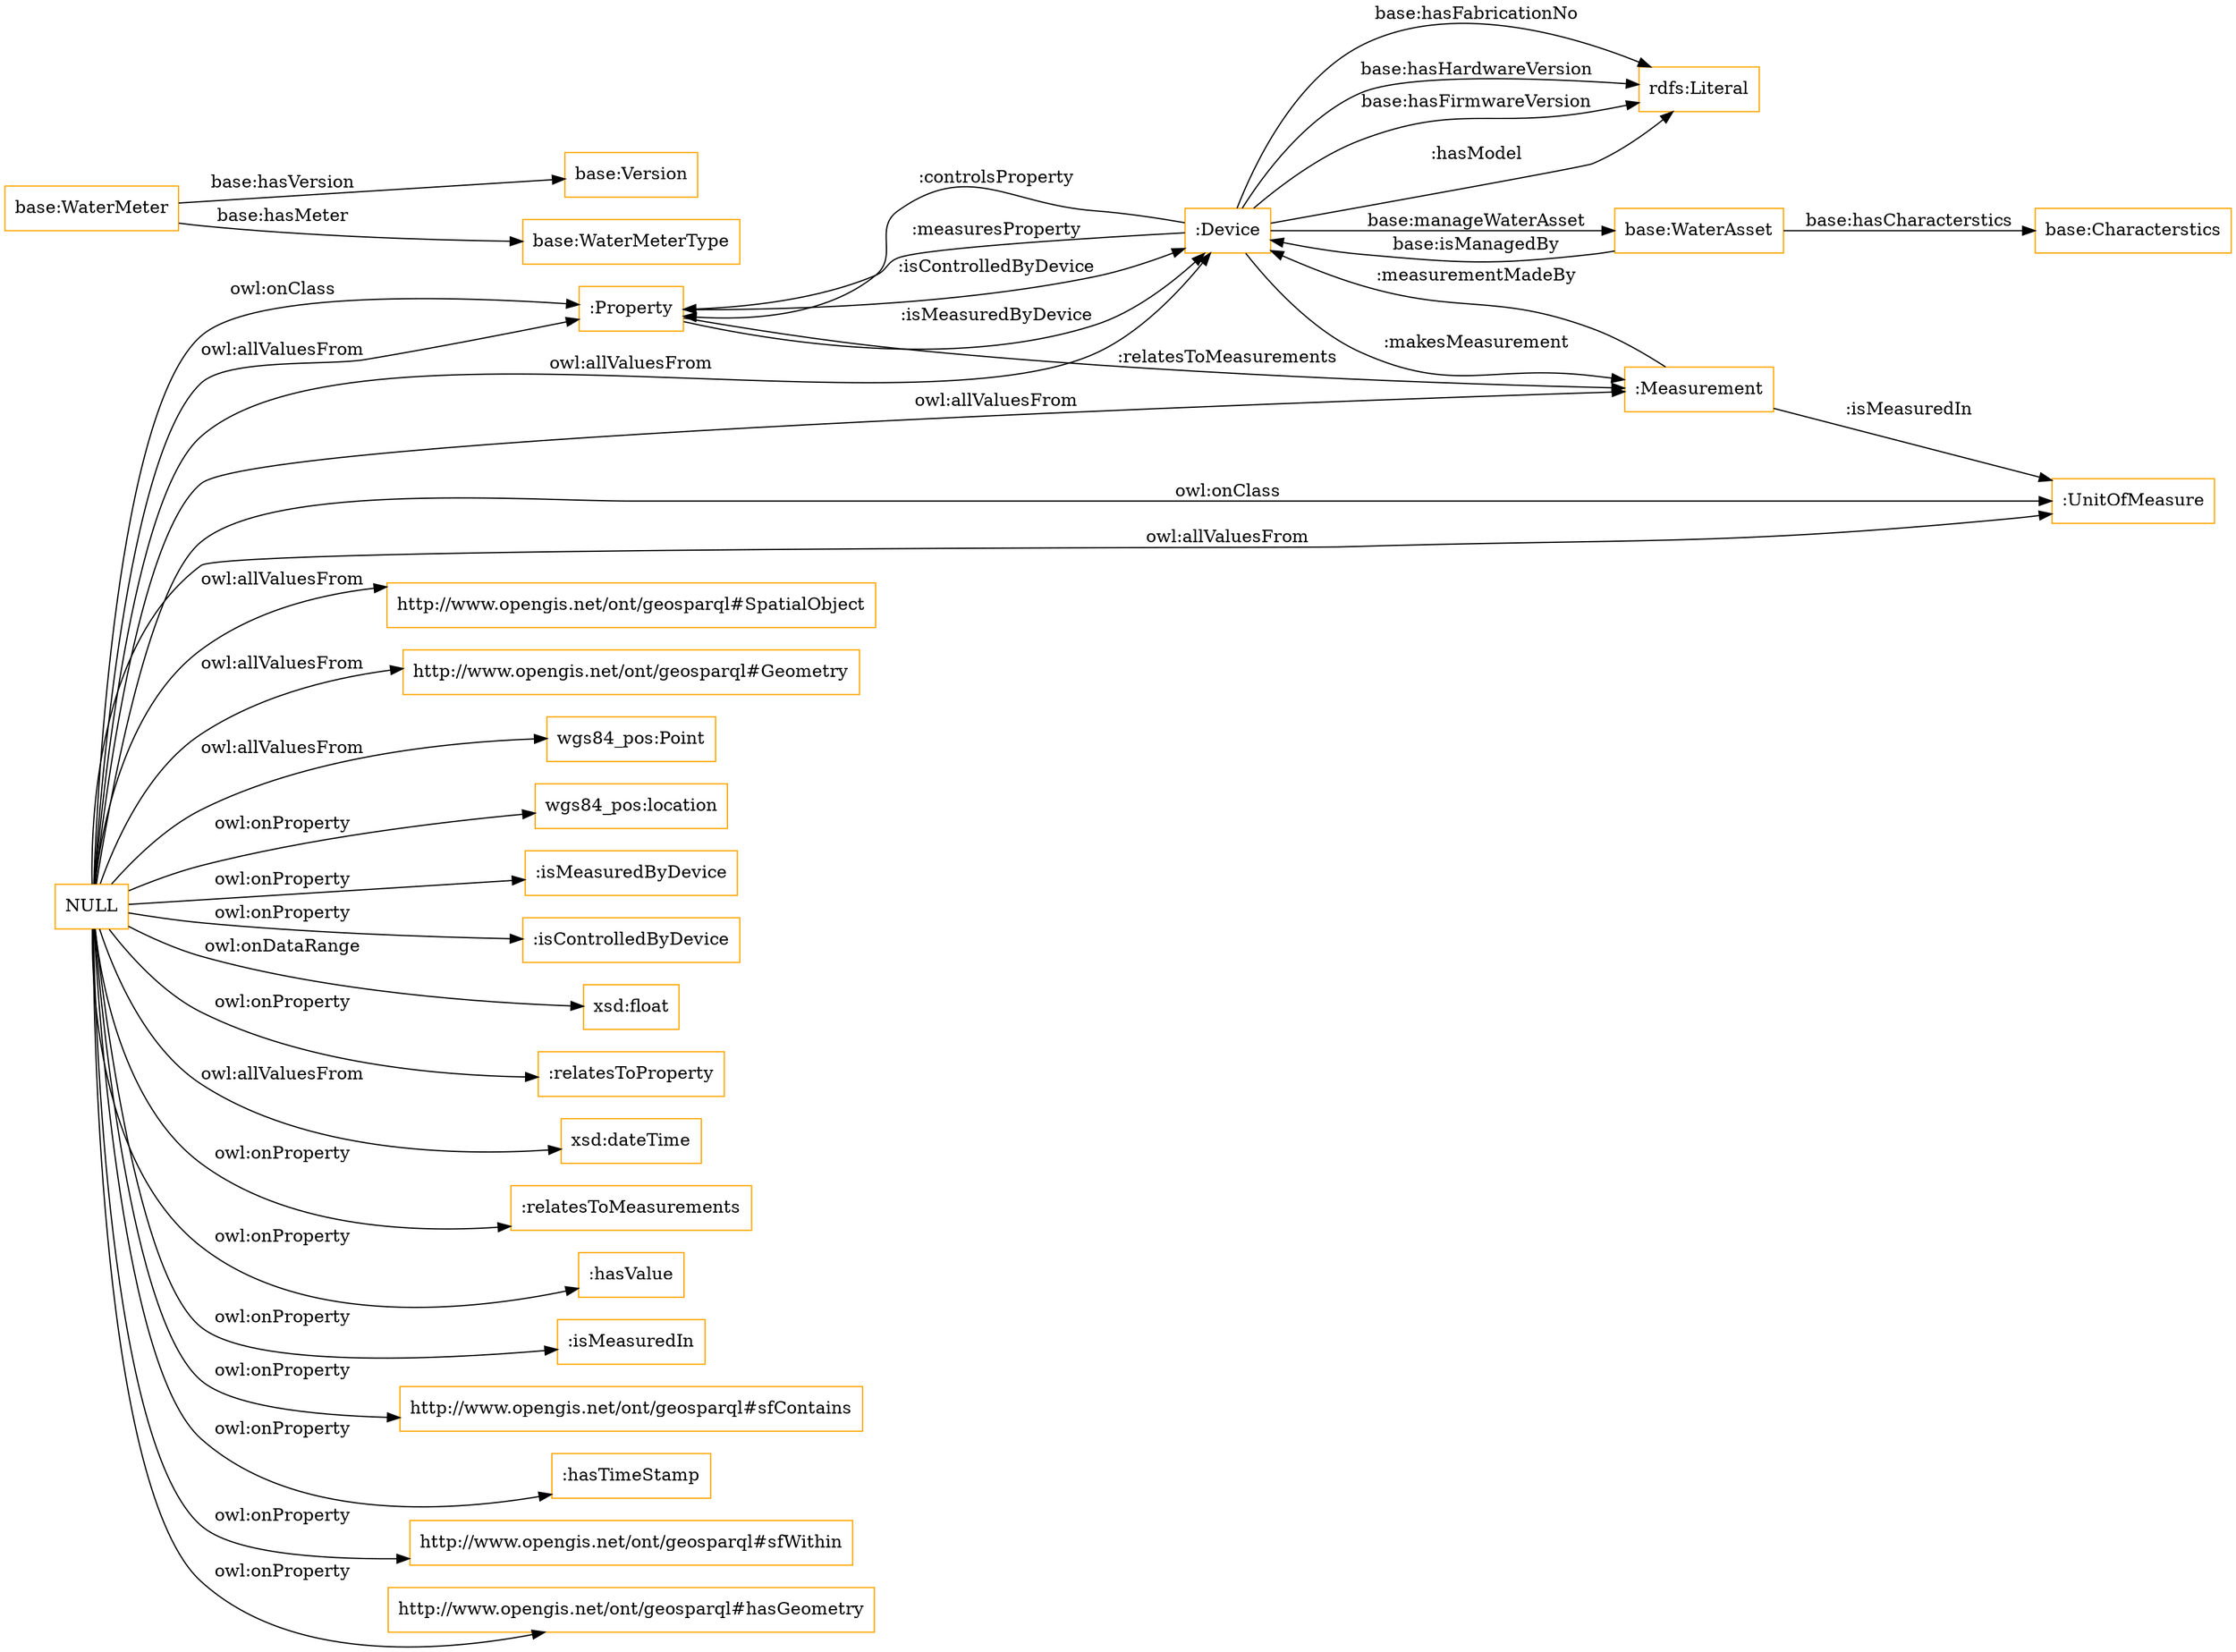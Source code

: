 digraph ar2dtool_diagram { 
rankdir=LR;
size="1501"
node [shape = rectangle, color="orange"]; ":Property" ":Device" "base:Version" "base:WaterMeterType" "base:WaterAsset" "http://www.opengis.net/ont/geosparql#SpatialObject" "base:WaterMeter" "http://www.opengis.net/ont/geosparql#Geometry" "base:Characterstics" ":UnitOfMeasure" "wgs84_pos:Point" ":Measurement" ; /*classes style*/
	"NULL" -> "wgs84_pos:location" [ label = "owl:onProperty" ];
	"NULL" -> "wgs84_pos:Point" [ label = "owl:allValuesFrom" ];
	"NULL" -> ":isMeasuredByDevice" [ label = "owl:onProperty" ];
	"NULL" -> ":isControlledByDevice" [ label = "owl:onProperty" ];
	"NULL" -> ":Measurement" [ label = "owl:allValuesFrom" ];
	"NULL" -> "xsd:float" [ label = "owl:onDataRange" ];
	"NULL" -> "http://www.opengis.net/ont/geosparql#Geometry" [ label = "owl:allValuesFrom" ];
	"NULL" -> ":relatesToProperty" [ label = "owl:onProperty" ];
	"NULL" -> "xsd:dateTime" [ label = "owl:allValuesFrom" ];
	"NULL" -> "http://www.opengis.net/ont/geosparql#SpatialObject" [ label = "owl:allValuesFrom" ];
	"NULL" -> ":relatesToMeasurements" [ label = "owl:onProperty" ];
	"NULL" -> ":hasValue" [ label = "owl:onProperty" ];
	"NULL" -> ":Property" [ label = "owl:onClass" ];
	"NULL" -> ":UnitOfMeasure" [ label = "owl:allValuesFrom" ];
	"NULL" -> ":UnitOfMeasure" [ label = "owl:onClass" ];
	"NULL" -> ":isMeasuredIn" [ label = "owl:onProperty" ];
	"NULL" -> "http://www.opengis.net/ont/geosparql#sfContains" [ label = "owl:onProperty" ];
	"NULL" -> ":hasTimeStamp" [ label = "owl:onProperty" ];
	"NULL" -> "http://www.opengis.net/ont/geosparql#sfWithin" [ label = "owl:onProperty" ];
	"NULL" -> ":Property" [ label = "owl:allValuesFrom" ];
	"NULL" -> ":Device" [ label = "owl:allValuesFrom" ];
	"NULL" -> "http://www.opengis.net/ont/geosparql#hasGeometry" [ label = "owl:onProperty" ];
	":Device" -> "rdfs:Literal" [ label = "base:hasFirmwareVersion" ];
	":Measurement" -> ":Device" [ label = ":measurementMadeBy" ];
	"base:WaterAsset" -> "base:Characterstics" [ label = "base:hasCharacterstics" ];
	":Device" -> "rdfs:Literal" [ label = ":hasModel" ];
	":Property" -> ":Device" [ label = ":isControlledByDevice" ];
	":Property" -> ":Measurement" [ label = ":relatesToMeasurements" ];
	":Device" -> ":Measurement" [ label = ":makesMeasurement" ];
	"base:WaterMeter" -> "base:Version" [ label = "base:hasVersion" ];
	":Device" -> "rdfs:Literal" [ label = "base:hasFabricationNo" ];
	":Device" -> ":Property" [ label = ":controlsProperty" ];
	":Device" -> "rdfs:Literal" [ label = "base:hasHardwareVersion" ];
	":Property" -> ":Device" [ label = ":isMeasuredByDevice" ];
	":Device" -> "base:WaterAsset" [ label = "base:manageWaterAsset" ];
	"base:WaterAsset" -> ":Device" [ label = "base:isManagedBy" ];
	"base:WaterMeter" -> "base:WaterMeterType" [ label = "base:hasMeter" ];
	":Measurement" -> ":UnitOfMeasure" [ label = ":isMeasuredIn" ];
	":Device" -> ":Property" [ label = ":measuresProperty" ];

}
